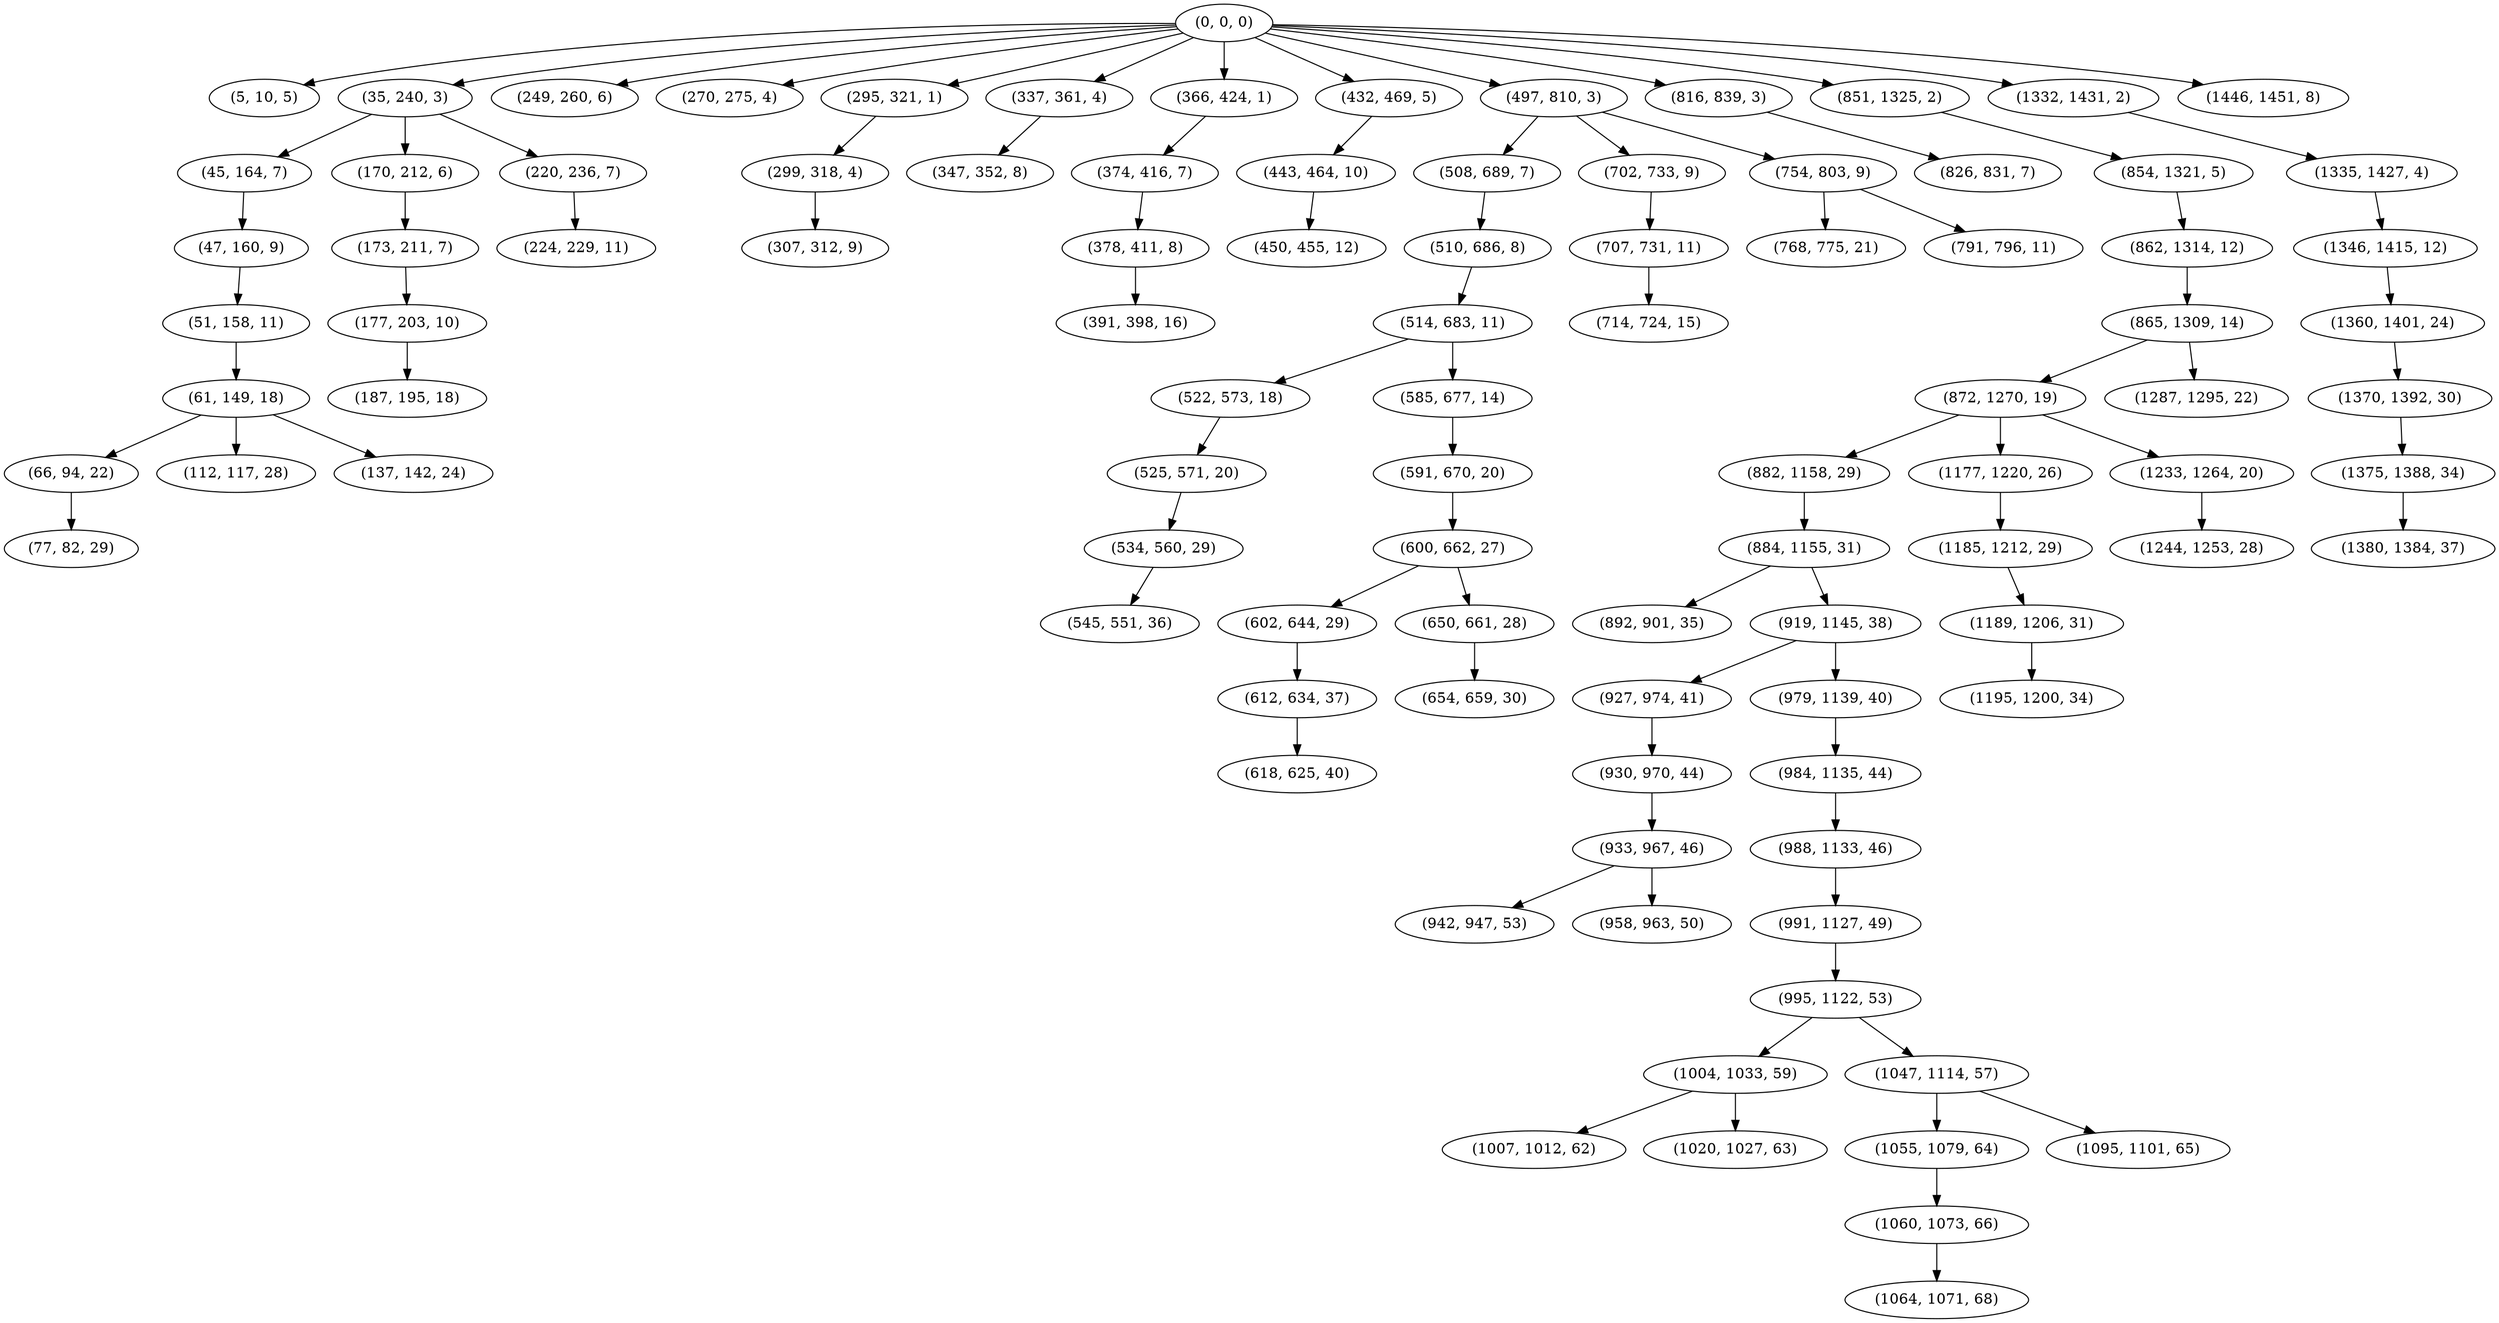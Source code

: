digraph tree {
    "(0, 0, 0)";
    "(5, 10, 5)";
    "(35, 240, 3)";
    "(45, 164, 7)";
    "(47, 160, 9)";
    "(51, 158, 11)";
    "(61, 149, 18)";
    "(66, 94, 22)";
    "(77, 82, 29)";
    "(112, 117, 28)";
    "(137, 142, 24)";
    "(170, 212, 6)";
    "(173, 211, 7)";
    "(177, 203, 10)";
    "(187, 195, 18)";
    "(220, 236, 7)";
    "(224, 229, 11)";
    "(249, 260, 6)";
    "(270, 275, 4)";
    "(295, 321, 1)";
    "(299, 318, 4)";
    "(307, 312, 9)";
    "(337, 361, 4)";
    "(347, 352, 8)";
    "(366, 424, 1)";
    "(374, 416, 7)";
    "(378, 411, 8)";
    "(391, 398, 16)";
    "(432, 469, 5)";
    "(443, 464, 10)";
    "(450, 455, 12)";
    "(497, 810, 3)";
    "(508, 689, 7)";
    "(510, 686, 8)";
    "(514, 683, 11)";
    "(522, 573, 18)";
    "(525, 571, 20)";
    "(534, 560, 29)";
    "(545, 551, 36)";
    "(585, 677, 14)";
    "(591, 670, 20)";
    "(600, 662, 27)";
    "(602, 644, 29)";
    "(612, 634, 37)";
    "(618, 625, 40)";
    "(650, 661, 28)";
    "(654, 659, 30)";
    "(702, 733, 9)";
    "(707, 731, 11)";
    "(714, 724, 15)";
    "(754, 803, 9)";
    "(768, 775, 21)";
    "(791, 796, 11)";
    "(816, 839, 3)";
    "(826, 831, 7)";
    "(851, 1325, 2)";
    "(854, 1321, 5)";
    "(862, 1314, 12)";
    "(865, 1309, 14)";
    "(872, 1270, 19)";
    "(882, 1158, 29)";
    "(884, 1155, 31)";
    "(892, 901, 35)";
    "(919, 1145, 38)";
    "(927, 974, 41)";
    "(930, 970, 44)";
    "(933, 967, 46)";
    "(942, 947, 53)";
    "(958, 963, 50)";
    "(979, 1139, 40)";
    "(984, 1135, 44)";
    "(988, 1133, 46)";
    "(991, 1127, 49)";
    "(995, 1122, 53)";
    "(1004, 1033, 59)";
    "(1007, 1012, 62)";
    "(1020, 1027, 63)";
    "(1047, 1114, 57)";
    "(1055, 1079, 64)";
    "(1060, 1073, 66)";
    "(1064, 1071, 68)";
    "(1095, 1101, 65)";
    "(1177, 1220, 26)";
    "(1185, 1212, 29)";
    "(1189, 1206, 31)";
    "(1195, 1200, 34)";
    "(1233, 1264, 20)";
    "(1244, 1253, 28)";
    "(1287, 1295, 22)";
    "(1332, 1431, 2)";
    "(1335, 1427, 4)";
    "(1346, 1415, 12)";
    "(1360, 1401, 24)";
    "(1370, 1392, 30)";
    "(1375, 1388, 34)";
    "(1380, 1384, 37)";
    "(1446, 1451, 8)";
    "(0, 0, 0)" -> "(5, 10, 5)";
    "(0, 0, 0)" -> "(35, 240, 3)";
    "(0, 0, 0)" -> "(249, 260, 6)";
    "(0, 0, 0)" -> "(270, 275, 4)";
    "(0, 0, 0)" -> "(295, 321, 1)";
    "(0, 0, 0)" -> "(337, 361, 4)";
    "(0, 0, 0)" -> "(366, 424, 1)";
    "(0, 0, 0)" -> "(432, 469, 5)";
    "(0, 0, 0)" -> "(497, 810, 3)";
    "(0, 0, 0)" -> "(816, 839, 3)";
    "(0, 0, 0)" -> "(851, 1325, 2)";
    "(0, 0, 0)" -> "(1332, 1431, 2)";
    "(0, 0, 0)" -> "(1446, 1451, 8)";
    "(35, 240, 3)" -> "(45, 164, 7)";
    "(35, 240, 3)" -> "(170, 212, 6)";
    "(35, 240, 3)" -> "(220, 236, 7)";
    "(45, 164, 7)" -> "(47, 160, 9)";
    "(47, 160, 9)" -> "(51, 158, 11)";
    "(51, 158, 11)" -> "(61, 149, 18)";
    "(61, 149, 18)" -> "(66, 94, 22)";
    "(61, 149, 18)" -> "(112, 117, 28)";
    "(61, 149, 18)" -> "(137, 142, 24)";
    "(66, 94, 22)" -> "(77, 82, 29)";
    "(170, 212, 6)" -> "(173, 211, 7)";
    "(173, 211, 7)" -> "(177, 203, 10)";
    "(177, 203, 10)" -> "(187, 195, 18)";
    "(220, 236, 7)" -> "(224, 229, 11)";
    "(295, 321, 1)" -> "(299, 318, 4)";
    "(299, 318, 4)" -> "(307, 312, 9)";
    "(337, 361, 4)" -> "(347, 352, 8)";
    "(366, 424, 1)" -> "(374, 416, 7)";
    "(374, 416, 7)" -> "(378, 411, 8)";
    "(378, 411, 8)" -> "(391, 398, 16)";
    "(432, 469, 5)" -> "(443, 464, 10)";
    "(443, 464, 10)" -> "(450, 455, 12)";
    "(497, 810, 3)" -> "(508, 689, 7)";
    "(497, 810, 3)" -> "(702, 733, 9)";
    "(497, 810, 3)" -> "(754, 803, 9)";
    "(508, 689, 7)" -> "(510, 686, 8)";
    "(510, 686, 8)" -> "(514, 683, 11)";
    "(514, 683, 11)" -> "(522, 573, 18)";
    "(514, 683, 11)" -> "(585, 677, 14)";
    "(522, 573, 18)" -> "(525, 571, 20)";
    "(525, 571, 20)" -> "(534, 560, 29)";
    "(534, 560, 29)" -> "(545, 551, 36)";
    "(585, 677, 14)" -> "(591, 670, 20)";
    "(591, 670, 20)" -> "(600, 662, 27)";
    "(600, 662, 27)" -> "(602, 644, 29)";
    "(600, 662, 27)" -> "(650, 661, 28)";
    "(602, 644, 29)" -> "(612, 634, 37)";
    "(612, 634, 37)" -> "(618, 625, 40)";
    "(650, 661, 28)" -> "(654, 659, 30)";
    "(702, 733, 9)" -> "(707, 731, 11)";
    "(707, 731, 11)" -> "(714, 724, 15)";
    "(754, 803, 9)" -> "(768, 775, 21)";
    "(754, 803, 9)" -> "(791, 796, 11)";
    "(816, 839, 3)" -> "(826, 831, 7)";
    "(851, 1325, 2)" -> "(854, 1321, 5)";
    "(854, 1321, 5)" -> "(862, 1314, 12)";
    "(862, 1314, 12)" -> "(865, 1309, 14)";
    "(865, 1309, 14)" -> "(872, 1270, 19)";
    "(865, 1309, 14)" -> "(1287, 1295, 22)";
    "(872, 1270, 19)" -> "(882, 1158, 29)";
    "(872, 1270, 19)" -> "(1177, 1220, 26)";
    "(872, 1270, 19)" -> "(1233, 1264, 20)";
    "(882, 1158, 29)" -> "(884, 1155, 31)";
    "(884, 1155, 31)" -> "(892, 901, 35)";
    "(884, 1155, 31)" -> "(919, 1145, 38)";
    "(919, 1145, 38)" -> "(927, 974, 41)";
    "(919, 1145, 38)" -> "(979, 1139, 40)";
    "(927, 974, 41)" -> "(930, 970, 44)";
    "(930, 970, 44)" -> "(933, 967, 46)";
    "(933, 967, 46)" -> "(942, 947, 53)";
    "(933, 967, 46)" -> "(958, 963, 50)";
    "(979, 1139, 40)" -> "(984, 1135, 44)";
    "(984, 1135, 44)" -> "(988, 1133, 46)";
    "(988, 1133, 46)" -> "(991, 1127, 49)";
    "(991, 1127, 49)" -> "(995, 1122, 53)";
    "(995, 1122, 53)" -> "(1004, 1033, 59)";
    "(995, 1122, 53)" -> "(1047, 1114, 57)";
    "(1004, 1033, 59)" -> "(1007, 1012, 62)";
    "(1004, 1033, 59)" -> "(1020, 1027, 63)";
    "(1047, 1114, 57)" -> "(1055, 1079, 64)";
    "(1047, 1114, 57)" -> "(1095, 1101, 65)";
    "(1055, 1079, 64)" -> "(1060, 1073, 66)";
    "(1060, 1073, 66)" -> "(1064, 1071, 68)";
    "(1177, 1220, 26)" -> "(1185, 1212, 29)";
    "(1185, 1212, 29)" -> "(1189, 1206, 31)";
    "(1189, 1206, 31)" -> "(1195, 1200, 34)";
    "(1233, 1264, 20)" -> "(1244, 1253, 28)";
    "(1332, 1431, 2)" -> "(1335, 1427, 4)";
    "(1335, 1427, 4)" -> "(1346, 1415, 12)";
    "(1346, 1415, 12)" -> "(1360, 1401, 24)";
    "(1360, 1401, 24)" -> "(1370, 1392, 30)";
    "(1370, 1392, 30)" -> "(1375, 1388, 34)";
    "(1375, 1388, 34)" -> "(1380, 1384, 37)";
}
